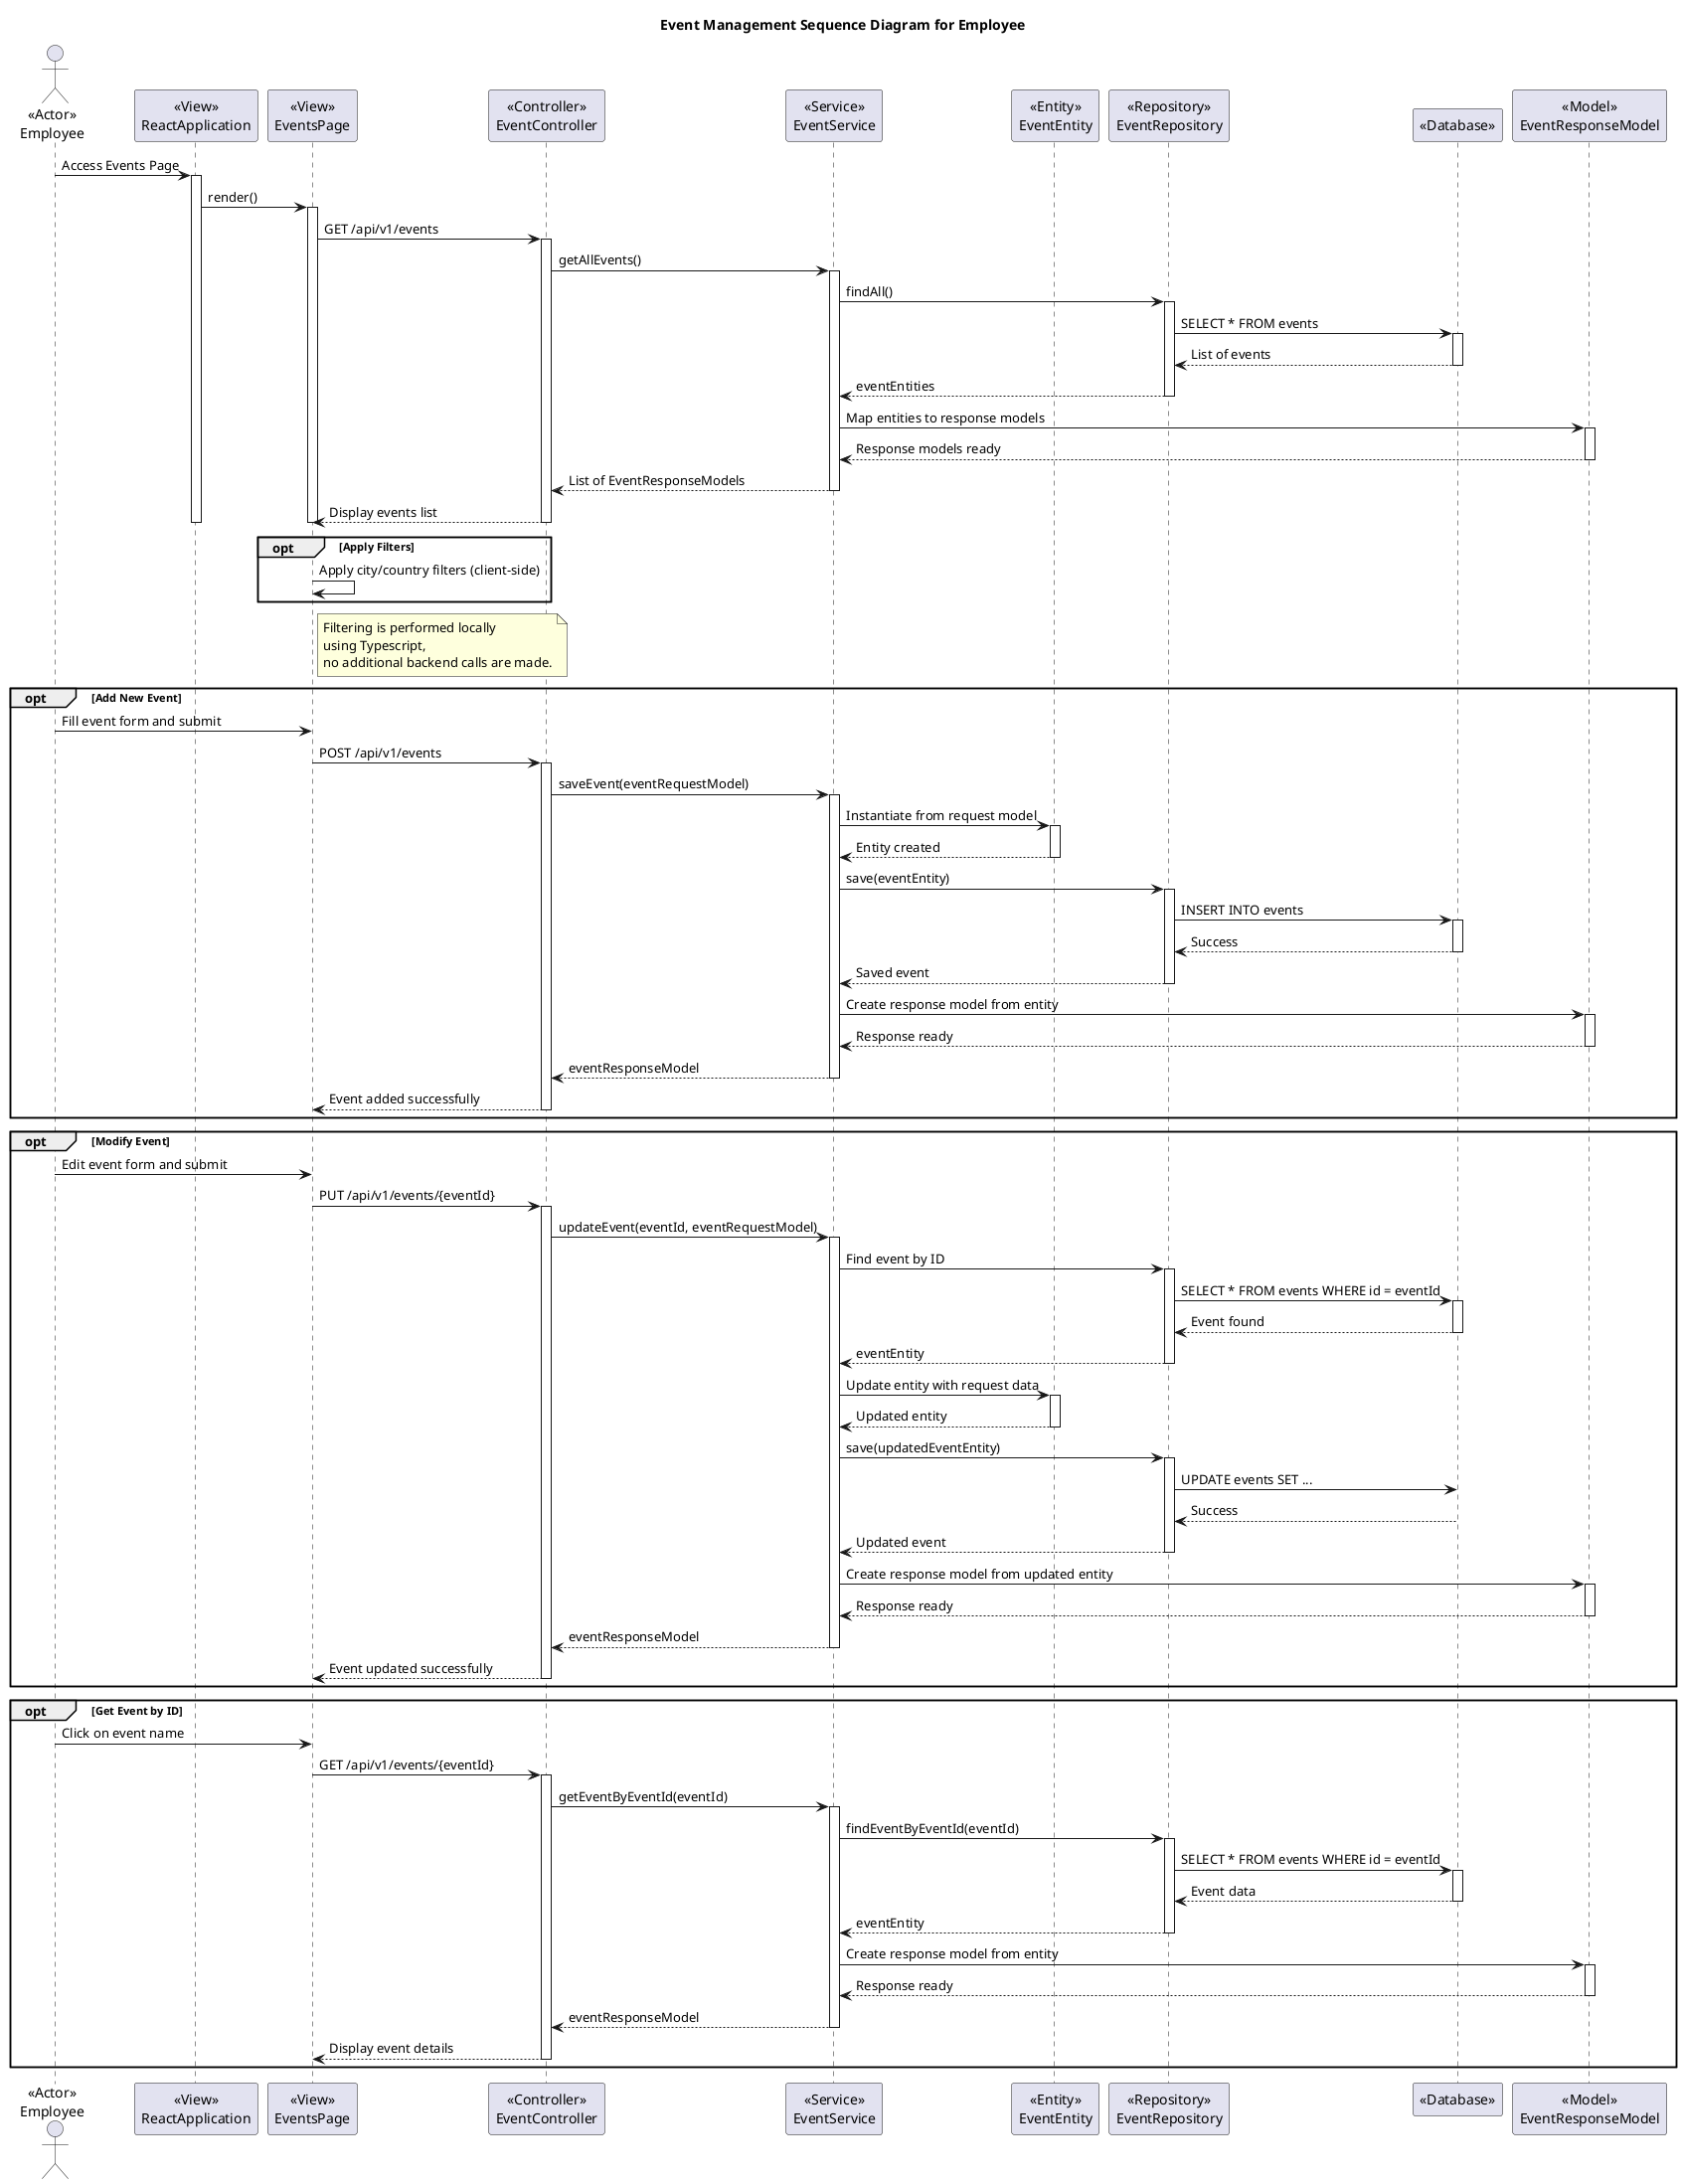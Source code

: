@startuml
title Event Management Sequence Diagram for Employee

actor Employee as "<<Actor>>\nEmployee"

participant ReactApplication as "<<View>>\nReactApplication"
participant EventsPage as "<<View>>\nEventsPage"
participant EventController as "<<Controller>>\nEventController"
participant EventService as "<<Service>>\nEventService"
participant EventEntity as "<<Entity>>\nEventEntity"
participant EventRepository as "<<Repository>>\nEventRepository"
participant Database as "<<Database>>"
participant EventResponseModel as "<<Model>>\nEventResponseModel"

Employee -> ReactApplication : Access Events Page
activate ReactApplication

ReactApplication -> EventsPage : render()
activate EventsPage

EventsPage -> EventController : GET /api/v1/events
activate EventController

EventController -> EventService : getAllEvents()
activate EventService

EventService -> EventRepository : findAll()
activate EventRepository

EventRepository -> Database : SELECT * FROM events
activate Database
Database --> EventRepository : List of events
deactivate Database

EventRepository --> EventService : eventEntities
deactivate EventRepository

EventService -> EventResponseModel : Map entities to response models
activate EventResponseModel
EventResponseModel --> EventService : Response models ready
deactivate EventResponseModel

EventService --> EventController : List of EventResponseModels
deactivate EventService

EventController --> EventsPage : Display events list
deactivate EventController
deactivate EventsPage
deactivate ReactApplication
' Front-End Filtering Step
opt Apply Filters
    EventsPage -> EventsPage : Apply city/country filters (client-side)
end
note right of EventsPage
  Filtering is performed locally
  using Typescript,
  no additional backend calls are made.
end note

opt Add New Event
    Employee -> EventsPage : Fill event form and submit
    EventsPage -> EventController : POST /api/v1/events
    activate EventController

    EventController -> EventService : saveEvent(eventRequestModel)
    activate EventService

    EventService -> EventEntity : Instantiate from request model
    activate EventEntity
    EventEntity --> EventService : Entity created
    deactivate EventEntity

    EventService -> EventRepository : save(eventEntity)
    activate EventRepository
    EventRepository -> Database : INSERT INTO events
    activate Database
    Database --> EventRepository : Success
    deactivate Database
    EventRepository --> EventService : Saved event
    deactivate EventRepository

    EventService -> EventResponseModel : Create response model from entity
    activate EventResponseModel
    EventResponseModel --> EventService : Response ready
    deactivate EventResponseModel

    EventService --> EventController : eventResponseModel
    deactivate EventService
    EventController --> EventsPage : Event added successfully
    deactivate EventController
end

opt Modify Event
    Employee -> EventsPage : Edit event form and submit
    EventsPage -> EventController : PUT /api/v1/events/{eventId}
    activate EventController

    EventController -> EventService : updateEvent(eventId, eventRequestModel)
    activate EventService

    EventService -> EventRepository : Find event by ID
    activate EventRepository
    EventRepository -> Database : SELECT * FROM events WHERE id = eventId
    activate Database
    Database --> EventRepository : Event found
    deactivate Database
    EventRepository --> EventService : eventEntity
    deactivate EventRepository

    EventService -> EventEntity : Update entity with request data
    activate EventEntity
    EventEntity --> EventService : Updated entity
    deactivate EventEntity

    EventService -> EventRepository : save(updatedEventEntity)
    activate EventRepository
    EventRepository -> Database : UPDATE events SET ...
    Database --> EventRepository : Success
    deactivate Database
    EventRepository --> EventService : Updated event
    deactivate EventRepository

    EventService -> EventResponseModel : Create response model from updated entity
    activate EventResponseModel
    EventResponseModel --> EventService : Response ready
    deactivate EventResponseModel

    EventService --> EventController : eventResponseModel
    deactivate EventService
    EventController --> EventsPage : Event updated successfully
    deactivate EventController
end

opt Get Event by ID
    Employee -> EventsPage : Click on event name
    EventsPage -> EventController : GET /api/v1/events/{eventId}
    activate EventController

    EventController -> EventService : getEventByEventId(eventId)
    activate EventService

    EventService -> EventRepository : findEventByEventId(eventId)
    activate EventRepository
    EventRepository -> Database : SELECT * FROM events WHERE id = eventId
    activate Database
    Database --> EventRepository : Event data
    deactivate Database
    EventRepository --> EventService : eventEntity
    deactivate EventRepository

    EventService -> EventResponseModel : Create response model from entity
    activate EventResponseModel
    EventResponseModel --> EventService : Response ready
    deactivate EventResponseModel

    EventService --> EventController : eventResponseModel
    deactivate EventService
    EventController --> EventsPage : Display event details
    deactivate EventController
end

@enduml
